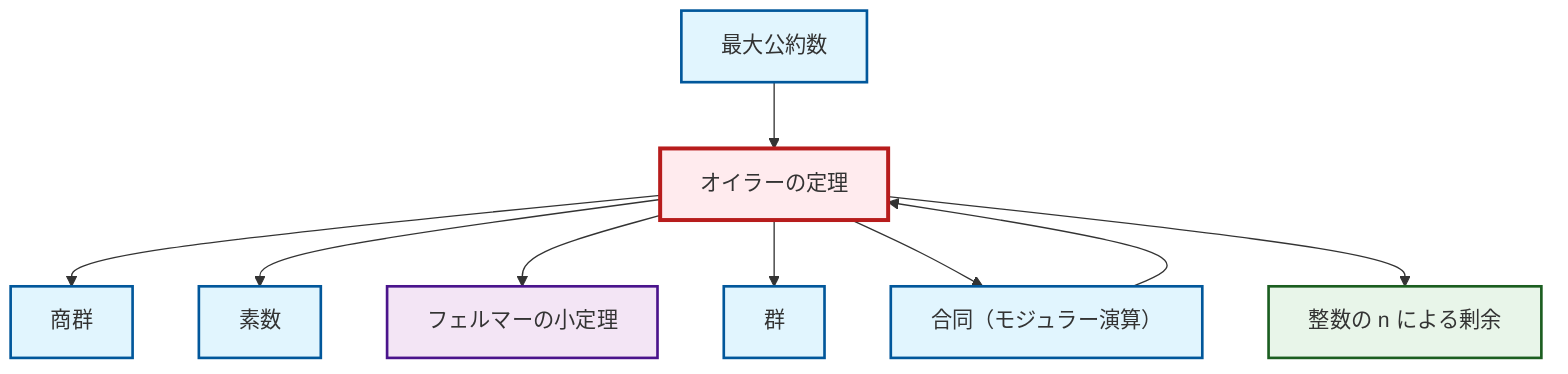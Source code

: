 graph TD
    classDef definition fill:#e1f5fe,stroke:#01579b,stroke-width:2px
    classDef theorem fill:#f3e5f5,stroke:#4a148c,stroke-width:2px
    classDef axiom fill:#fff3e0,stroke:#e65100,stroke-width:2px
    classDef example fill:#e8f5e9,stroke:#1b5e20,stroke-width:2px
    classDef current fill:#ffebee,stroke:#b71c1c,stroke-width:3px
    thm-euler["オイラーの定理"]:::theorem
    thm-fermat-little["フェルマーの小定理"]:::theorem
    def-gcd["最大公約数"]:::definition
    def-quotient-group["商群"]:::definition
    def-group["群"]:::definition
    def-congruence["合同（モジュラー演算）"]:::definition
    ex-quotient-integers-mod-n["整数の n による剰余"]:::example
    def-prime["素数"]:::definition
    thm-euler --> def-quotient-group
    def-gcd --> thm-euler
    thm-euler --> def-prime
    thm-euler --> thm-fermat-little
    thm-euler --> def-group
    thm-euler --> def-congruence
    def-congruence --> thm-euler
    thm-euler --> ex-quotient-integers-mod-n
    class thm-euler current